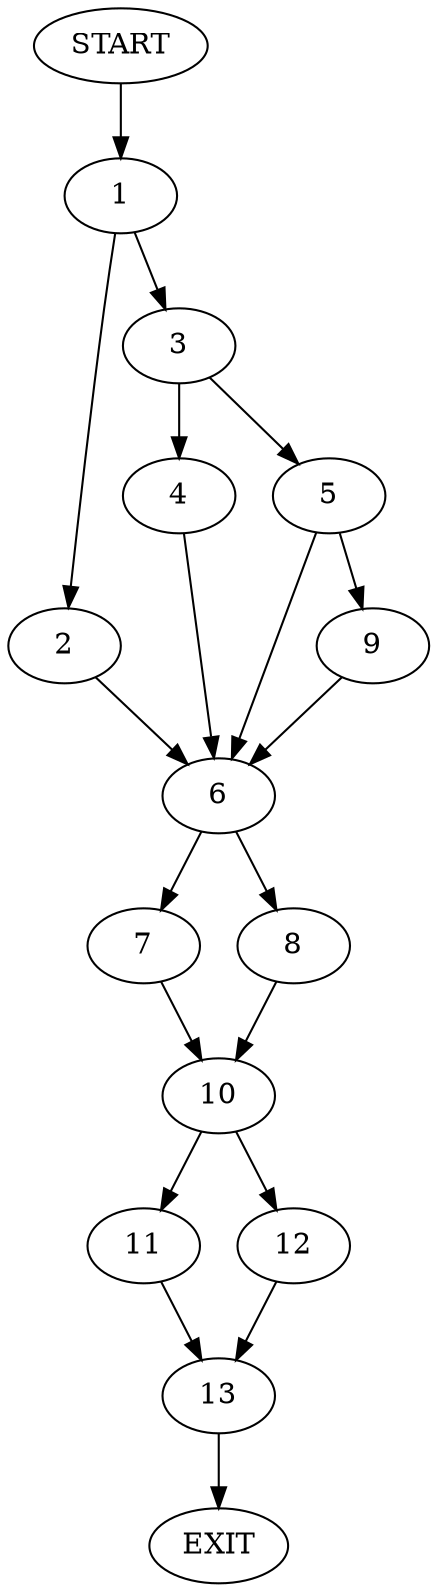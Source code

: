 digraph {
0 [label="START"]
14 [label="EXIT"]
0 -> 1
1 -> 2
1 -> 3
3 -> 4
3 -> 5
2 -> 6
6 -> 7
6 -> 8
4 -> 6
5 -> 9
5 -> 6
9 -> 6
7 -> 10
8 -> 10
10 -> 11
10 -> 12
12 -> 13
11 -> 13
13 -> 14
}
